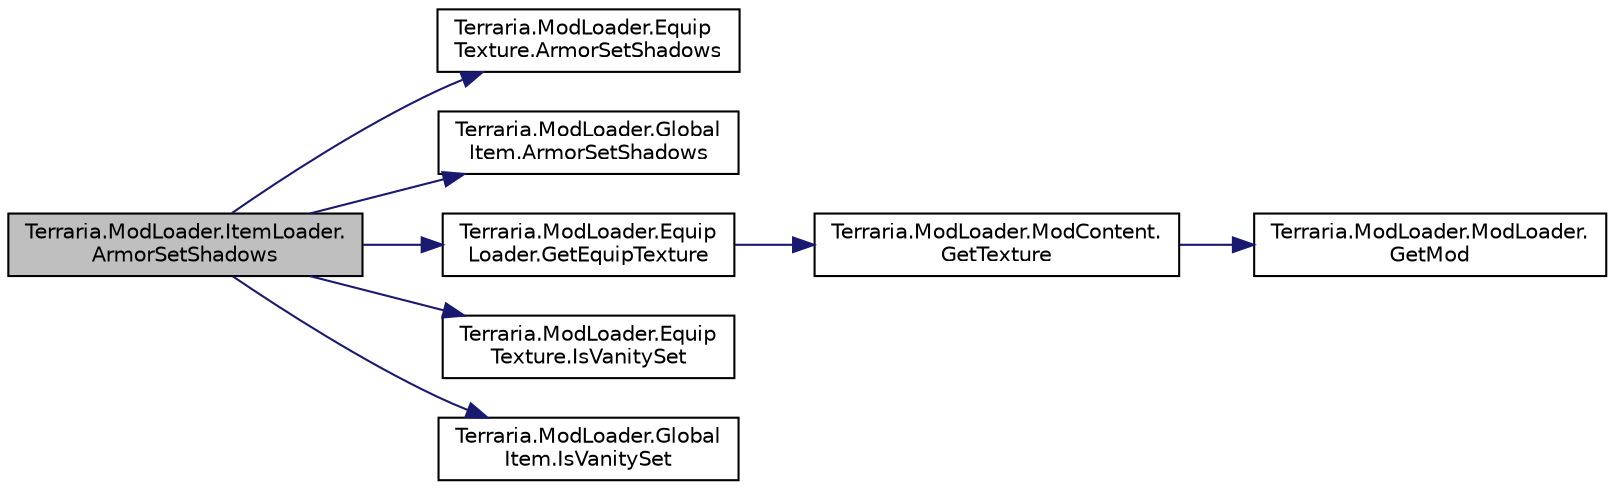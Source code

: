 digraph "Terraria.ModLoader.ItemLoader.ArmorSetShadows"
{
  edge [fontname="Helvetica",fontsize="10",labelfontname="Helvetica",labelfontsize="10"];
  node [fontname="Helvetica",fontsize="10",shape=record];
  rankdir="LR";
  Node14 [label="Terraria.ModLoader.ItemLoader.\lArmorSetShadows",height=0.2,width=0.4,color="black", fillcolor="grey75", style="filled", fontcolor="black"];
  Node14 -> Node15 [color="midnightblue",fontsize="10",style="solid",fontname="Helvetica"];
  Node15 [label="Terraria.ModLoader.Equip\lTexture.ArmorSetShadows",height=0.2,width=0.4,color="black", fillcolor="white", style="filled",URL="$class_terraria_1_1_mod_loader_1_1_equip_texture.html#a8de3969ef1244999f9a92e5fa8bc87af",tooltip="Allows you to determine special visual effects this vanity set has on the player without having to co..."];
  Node14 -> Node16 [color="midnightblue",fontsize="10",style="solid",fontname="Helvetica"];
  Node16 [label="Terraria.ModLoader.Global\lItem.ArmorSetShadows",height=0.2,width=0.4,color="black", fillcolor="white", style="filled",URL="$class_terraria_1_1_mod_loader_1_1_global_item.html#aa0157164b6840e3d0fdcb1fc2e297c20",tooltip="Allows you to determine special visual effects a vanity has on the player without having to code them..."];
  Node14 -> Node17 [color="midnightblue",fontsize="10",style="solid",fontname="Helvetica"];
  Node17 [label="Terraria.ModLoader.Equip\lLoader.GetEquipTexture",height=0.2,width=0.4,color="black", fillcolor="white", style="filled",URL="$class_terraria_1_1_mod_loader_1_1_equip_loader.html#a87c1e9bb37d938a07111fa76bae78575",tooltip="Gets the equipment texture for the specified equipment type and ID. "];
  Node17 -> Node18 [color="midnightblue",fontsize="10",style="solid",fontname="Helvetica"];
  Node18 [label="Terraria.ModLoader.ModContent.\lGetTexture",height=0.2,width=0.4,color="black", fillcolor="white", style="filled",URL="$class_terraria_1_1_mod_loader_1_1_mod_content.html#a9345ee7cb92de23652666ed25d1d0059",tooltip="Gets the texture with the specified name. The name is in the format of \"ModFolder/OtherFolders/FileNa..."];
  Node18 -> Node19 [color="midnightblue",fontsize="10",style="solid",fontname="Helvetica"];
  Node19 [label="Terraria.ModLoader.ModLoader.\lGetMod",height=0.2,width=0.4,color="black", fillcolor="white", style="filled",URL="$class_terraria_1_1_mod_loader_1_1_mod_loader.html#aed988cac63e90351b6ed0bd72495f3af",tooltip="Gets the instance of the Mod with the specified name. "];
  Node14 -> Node20 [color="midnightblue",fontsize="10",style="solid",fontname="Helvetica"];
  Node20 [label="Terraria.ModLoader.Equip\lTexture.IsVanitySet",height=0.2,width=0.4,color="black", fillcolor="white", style="filled",URL="$class_terraria_1_1_mod_loader_1_1_equip_texture.html#acd4647b2d645c915743daa3b734919f7",tooltip="Returns whether or not the head armor, body armor, and leg armor textures make up a set..."];
  Node14 -> Node21 [color="midnightblue",fontsize="10",style="solid",fontname="Helvetica"];
  Node21 [label="Terraria.ModLoader.Global\lItem.IsVanitySet",height=0.2,width=0.4,color="black", fillcolor="white", style="filled",URL="$class_terraria_1_1_mod_loader_1_1_global_item.html#afc66c0f98cbc3d51a577b847d011d711",tooltip="Returns whether or not the head armor, body armor, and leg armor textures make up a set..."];
}
